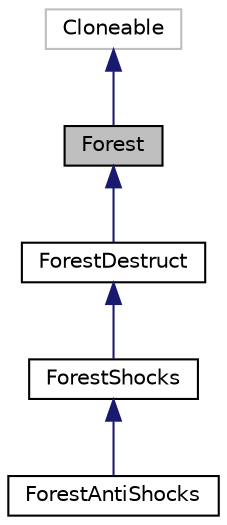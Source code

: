 digraph "Forest"
{
 // INTERACTIVE_SVG=YES
  bgcolor="transparent";
  edge [fontname="Helvetica",fontsize="10",labelfontname="Helvetica",labelfontsize="10"];
  node [fontname="Helvetica",fontsize="10",shape=record];
  Node0 [label="Forest",height=0.2,width=0.4,color="black", fillcolor="grey75", style="filled", fontcolor="black"];
  Node1 -> Node0 [dir="back",color="midnightblue",fontsize="10",style="solid",fontname="Helvetica"];
  Node1 [label="Cloneable",height=0.2,width=0.4,color="grey75"];
  Node0 -> Node2 [dir="back",color="midnightblue",fontsize="10",style="solid",fontname="Helvetica"];
  Node2 [label="ForestDestruct",height=0.2,width=0.4,color="black",URL="$d3/d47/classumontreal_1_1ssj_1_1networks_1_1ForestDestruct.html",tooltip="Implements forest for the destructive schema. "];
  Node2 -> Node3 [dir="back",color="midnightblue",fontsize="10",style="solid",fontname="Helvetica"];
  Node3 [label="ForestShocks",height=0.2,width=0.4,color="black",URL="$d3/d3a/classumontreal_1_1ssj_1_1networks_1_1ForestShocks.html",tooltip="Implements forest for the destructive schema with shocks. "];
  Node3 -> Node4 [dir="back",color="midnightblue",fontsize="10",style="solid",fontname="Helvetica"];
  Node4 [label="ForestAntiShocks",height=0.2,width=0.4,color="black",URL="$d0/dd7/classumontreal_1_1ssj_1_1networks_1_1ForestAntiShocks.html",tooltip="Implements forest for the schema with anti shocks. "];
}
